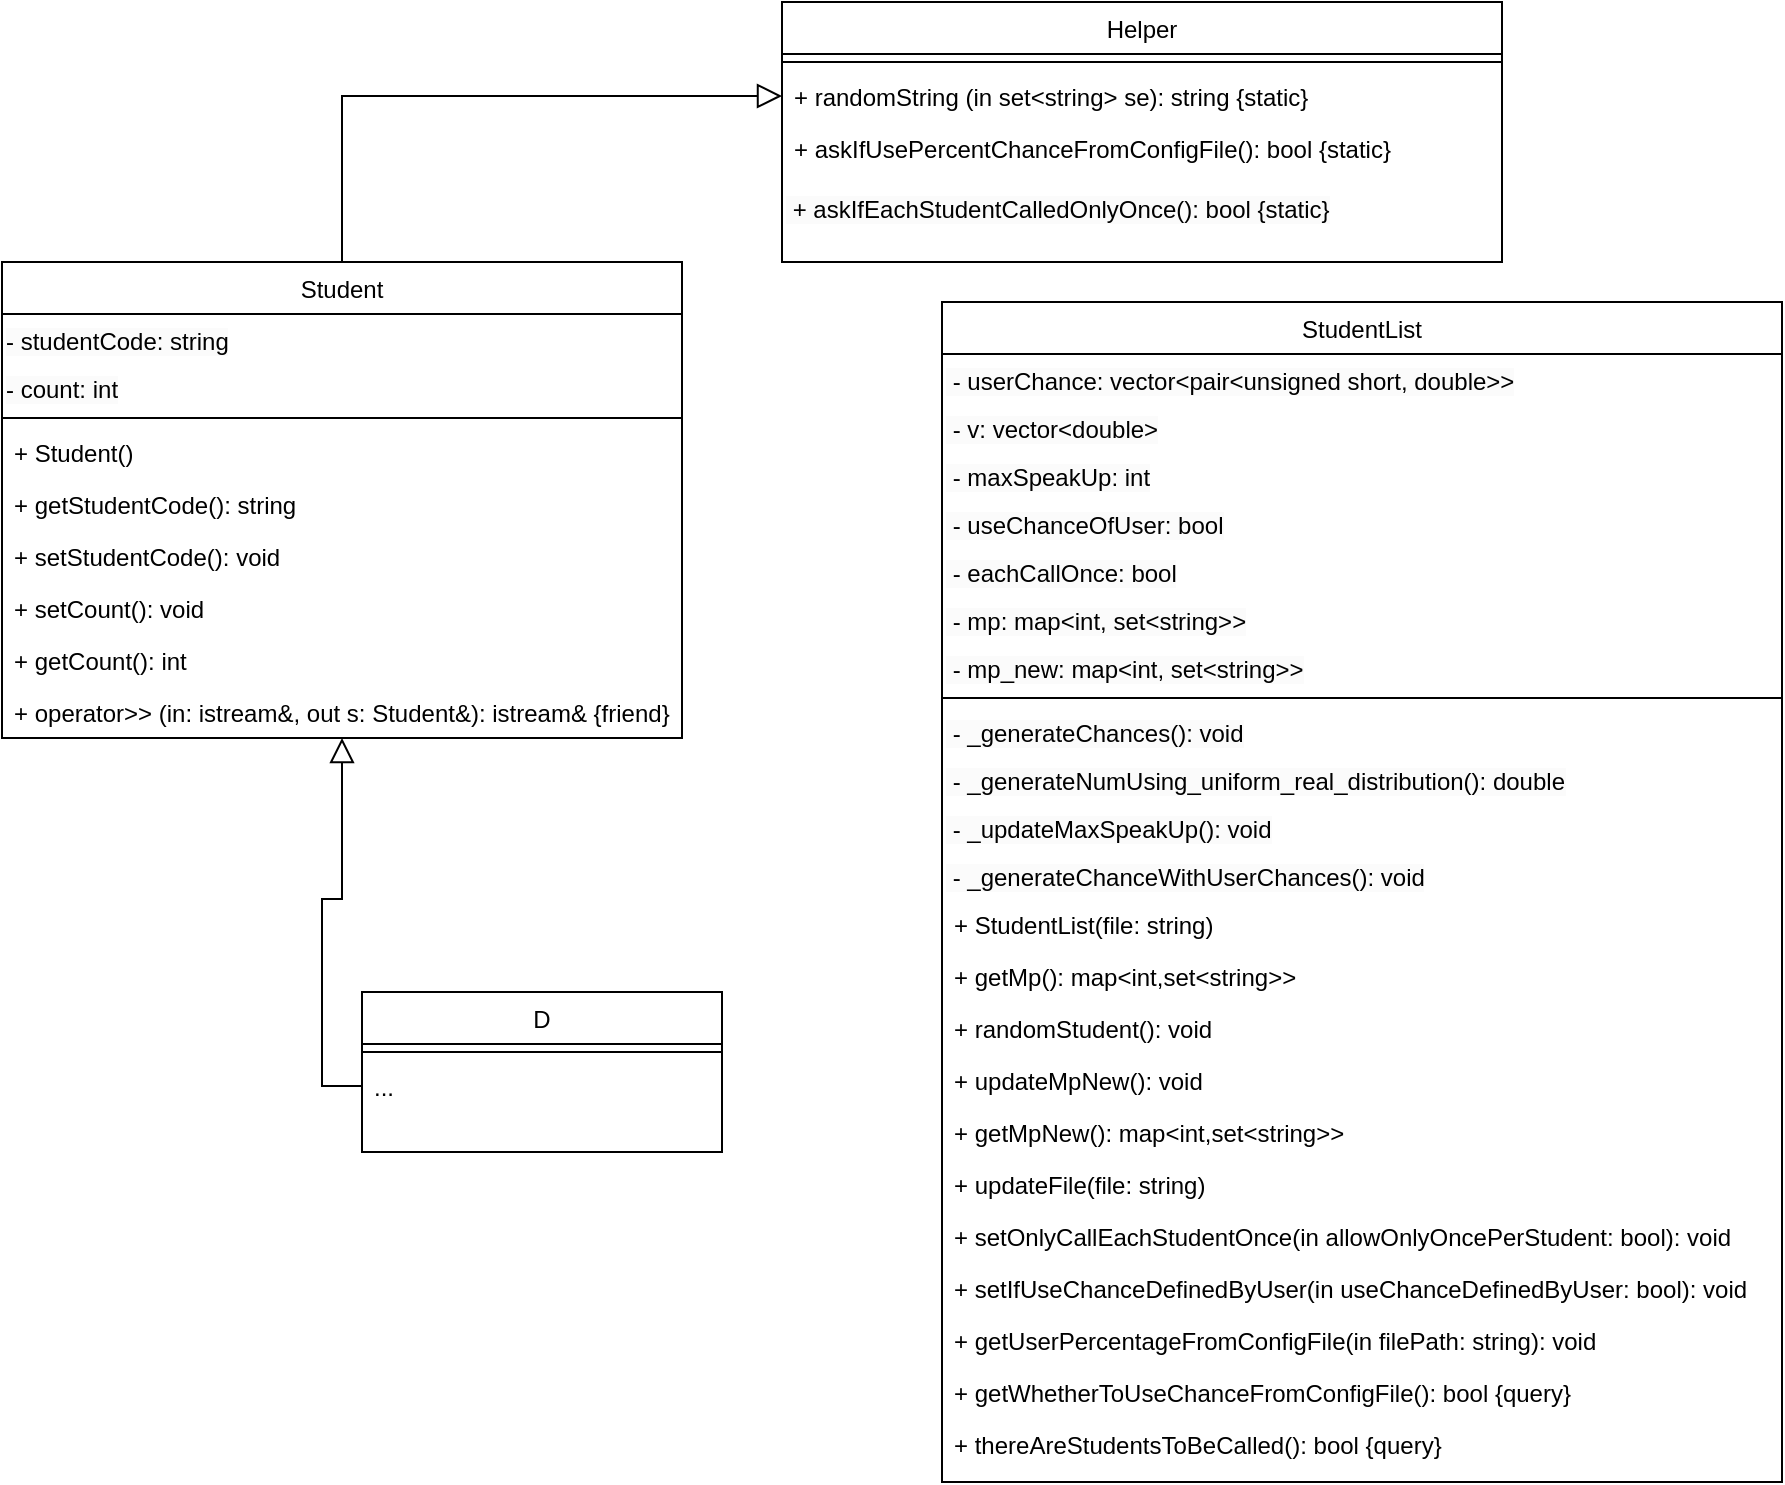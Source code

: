 <mxfile version="24.2.5" type="github">
  <diagram id="C5RBs43oDa-KdzZeNtuy" name="Page-1">
    <mxGraphModel dx="1869" dy="535" grid="1" gridSize="10" guides="1" tooltips="1" connect="1" arrows="1" fold="1" page="1" pageScale="1" pageWidth="827" pageHeight="1169" math="0" shadow="0">
      <root>
        <mxCell id="WIyWlLk6GJQsqaUBKTNV-0" />
        <mxCell id="WIyWlLk6GJQsqaUBKTNV-1" parent="WIyWlLk6GJQsqaUBKTNV-0" />
        <mxCell id="zkfFHV4jXpPFQw0GAbJ--0" value="Helper" style="swimlane;fontStyle=0;align=center;verticalAlign=top;childLayout=stackLayout;horizontal=1;startSize=26;horizontalStack=0;resizeParent=1;resizeLast=0;collapsible=1;marginBottom=0;rounded=0;shadow=0;strokeWidth=1;" parent="WIyWlLk6GJQsqaUBKTNV-1" vertex="1">
          <mxGeometry x="250" y="50" width="360" height="130" as="geometry">
            <mxRectangle x="220" y="120" width="160" height="26" as="alternateBounds" />
          </mxGeometry>
        </mxCell>
        <mxCell id="zkfFHV4jXpPFQw0GAbJ--4" value="" style="line;html=1;strokeWidth=1;align=left;verticalAlign=middle;spacingTop=-1;spacingLeft=3;spacingRight=3;rotatable=0;labelPosition=right;points=[];portConstraint=eastwest;" parent="zkfFHV4jXpPFQw0GAbJ--0" vertex="1">
          <mxGeometry y="26" width="360" height="8" as="geometry" />
        </mxCell>
        <mxCell id="zkfFHV4jXpPFQw0GAbJ--5" value="+ randomString (in set&lt;string&gt; se): string {static}" style="text;align=left;verticalAlign=top;spacingLeft=4;spacingRight=4;overflow=hidden;rotatable=0;points=[[0,0.5],[1,0.5]];portConstraint=eastwest;" parent="zkfFHV4jXpPFQw0GAbJ--0" vertex="1">
          <mxGeometry y="34" width="360" height="26" as="geometry" />
        </mxCell>
        <mxCell id="N-nAm3pmaitzlD8g2khc-0" value="+ askIfUsePercentChanceFromConfigFile(): bool {static}" style="text;align=left;verticalAlign=top;spacingLeft=4;spacingRight=4;overflow=hidden;rotatable=0;points=[[0,0.5],[1,0.5]];portConstraint=eastwest;" parent="zkfFHV4jXpPFQw0GAbJ--0" vertex="1">
          <mxGeometry y="60" width="360" height="30" as="geometry" />
        </mxCell>
        <mxCell id="k-ajEF0ayGevOZXygwuD-0" value="&lt;span style=&quot;color: rgb(0, 0, 0); font-family: Helvetica; font-size: 12px; font-style: normal; font-variant-ligatures: normal; font-variant-caps: normal; font-weight: 400; letter-spacing: normal; orphans: 2; text-align: left; text-indent: 0px; text-transform: none; widows: 2; word-spacing: 0px; -webkit-text-stroke-width: 0px; white-space: nowrap; background-color: rgb(251, 251, 251); text-decoration-thickness: initial; text-decoration-style: initial; text-decoration-color: initial; display: inline !important; float: none;&quot;&gt;&amp;nbsp;+ askIfEachStudentCalledOnlyOnce(): bool {static}&lt;/span&gt;" style="text;whiteSpace=wrap;html=1;" vertex="1" parent="zkfFHV4jXpPFQw0GAbJ--0">
          <mxGeometry y="90" width="360" height="30" as="geometry" />
        </mxCell>
        <mxCell id="N-nAm3pmaitzlD8g2khc-4" style="edgeStyle=orthogonalEdgeStyle;rounded=0;orthogonalLoop=1;jettySize=auto;html=1;endArrow=block;endFill=0;endSize=10;startSize=11;exitX=0.5;exitY=0;exitDx=0;exitDy=0;entryX=0;entryY=0.5;entryDx=0;entryDy=0;" parent="WIyWlLk6GJQsqaUBKTNV-1" source="N-nAm3pmaitzlD8g2khc-1" target="zkfFHV4jXpPFQw0GAbJ--5" edge="1">
          <mxGeometry relative="1" as="geometry" />
        </mxCell>
        <mxCell id="N-nAm3pmaitzlD8g2khc-1" value="Student" style="swimlane;fontStyle=0;align=center;verticalAlign=top;childLayout=stackLayout;horizontal=1;startSize=26;horizontalStack=0;resizeParent=1;resizeLast=0;collapsible=1;marginBottom=0;rounded=0;shadow=0;strokeWidth=1;" parent="WIyWlLk6GJQsqaUBKTNV-1" vertex="1">
          <mxGeometry x="-140" y="180" width="340" height="238" as="geometry">
            <mxRectangle x="220" y="120" width="160" height="26" as="alternateBounds" />
          </mxGeometry>
        </mxCell>
        <mxCell id="k-ajEF0ayGevOZXygwuD-2" value="&lt;span style=&quot;color: rgb(0, 0, 0); font-family: Helvetica; font-size: 12px; font-style: normal; font-variant-ligatures: normal; font-variant-caps: normal; font-weight: 400; letter-spacing: normal; orphans: 2; text-align: left; text-indent: 0px; text-transform: none; widows: 2; word-spacing: 0px; -webkit-text-stroke-width: 0px; white-space: nowrap; background-color: rgb(251, 251, 251); text-decoration-thickness: initial; text-decoration-style: initial; text-decoration-color: initial; display: inline !important; float: none;&quot;&gt;- studentCode: string&lt;/span&gt;" style="text;whiteSpace=wrap;html=1;" vertex="1" parent="N-nAm3pmaitzlD8g2khc-1">
          <mxGeometry y="26" width="340" height="24" as="geometry" />
        </mxCell>
        <mxCell id="k-ajEF0ayGevOZXygwuD-3" value="&lt;span style=&quot;color: rgb(0, 0, 0); font-family: Helvetica; font-size: 12px; font-style: normal; font-variant-ligatures: normal; font-variant-caps: normal; font-weight: 400; letter-spacing: normal; orphans: 2; text-align: left; text-indent: 0px; text-transform: none; widows: 2; word-spacing: 0px; -webkit-text-stroke-width: 0px; white-space: nowrap; background-color: rgb(251, 251, 251); text-decoration-thickness: initial; text-decoration-style: initial; text-decoration-color: initial; display: inline !important; float: none;&quot;&gt;- count: int&lt;/span&gt;" style="text;whiteSpace=wrap;html=1;" vertex="1" parent="N-nAm3pmaitzlD8g2khc-1">
          <mxGeometry y="50" width="340" height="24" as="geometry" />
        </mxCell>
        <mxCell id="N-nAm3pmaitzlD8g2khc-2" value="" style="line;html=1;strokeWidth=1;align=left;verticalAlign=middle;spacingTop=-1;spacingLeft=3;spacingRight=3;rotatable=0;labelPosition=right;points=[];portConstraint=eastwest;" parent="N-nAm3pmaitzlD8g2khc-1" vertex="1">
          <mxGeometry y="74" width="340" height="8" as="geometry" />
        </mxCell>
        <mxCell id="N-nAm3pmaitzlD8g2khc-3" value="+ Student()" style="text;align=left;verticalAlign=top;spacingLeft=4;spacingRight=4;overflow=hidden;rotatable=0;points=[[0,0.5],[1,0.5]];portConstraint=eastwest;" parent="N-nAm3pmaitzlD8g2khc-1" vertex="1">
          <mxGeometry y="82" width="340" height="26" as="geometry" />
        </mxCell>
        <mxCell id="k-ajEF0ayGevOZXygwuD-5" value="+ getStudentCode(): string" style="text;align=left;verticalAlign=top;spacingLeft=4;spacingRight=4;overflow=hidden;rotatable=0;points=[[0,0.5],[1,0.5]];portConstraint=eastwest;" vertex="1" parent="N-nAm3pmaitzlD8g2khc-1">
          <mxGeometry y="108" width="340" height="26" as="geometry" />
        </mxCell>
        <mxCell id="k-ajEF0ayGevOZXygwuD-7" value="+ setStudentCode(): void" style="text;align=left;verticalAlign=top;spacingLeft=4;spacingRight=4;overflow=hidden;rotatable=0;points=[[0,0.5],[1,0.5]];portConstraint=eastwest;" vertex="1" parent="N-nAm3pmaitzlD8g2khc-1">
          <mxGeometry y="134" width="340" height="26" as="geometry" />
        </mxCell>
        <mxCell id="k-ajEF0ayGevOZXygwuD-8" value="+ setCount(): void" style="text;align=left;verticalAlign=top;spacingLeft=4;spacingRight=4;overflow=hidden;rotatable=0;points=[[0,0.5],[1,0.5]];portConstraint=eastwest;" vertex="1" parent="N-nAm3pmaitzlD8g2khc-1">
          <mxGeometry y="160" width="340" height="26" as="geometry" />
        </mxCell>
        <mxCell id="k-ajEF0ayGevOZXygwuD-6" value="+ getCount(): int" style="text;align=left;verticalAlign=top;spacingLeft=4;spacingRight=4;overflow=hidden;rotatable=0;points=[[0,0.5],[1,0.5]];portConstraint=eastwest;" vertex="1" parent="N-nAm3pmaitzlD8g2khc-1">
          <mxGeometry y="186" width="340" height="26" as="geometry" />
        </mxCell>
        <mxCell id="k-ajEF0ayGevOZXygwuD-4" value="+ operator&gt;&gt; (in: istream&amp;, out s: Student&amp;): istream&amp; {friend}" style="text;align=left;verticalAlign=top;spacingLeft=4;spacingRight=4;overflow=hidden;rotatable=0;points=[[0,0.5],[1,0.5]];portConstraint=eastwest;" vertex="1" parent="N-nAm3pmaitzlD8g2khc-1">
          <mxGeometry y="212" width="340" height="26" as="geometry" />
        </mxCell>
        <mxCell id="N-nAm3pmaitzlD8g2khc-5" value="D" style="swimlane;fontStyle=0;align=center;verticalAlign=top;childLayout=stackLayout;horizontal=1;startSize=26;horizontalStack=0;resizeParent=1;resizeLast=0;collapsible=1;marginBottom=0;rounded=0;shadow=0;strokeWidth=1;" parent="WIyWlLk6GJQsqaUBKTNV-1" vertex="1">
          <mxGeometry x="40" y="545" width="180" height="80" as="geometry">
            <mxRectangle x="220" y="120" width="160" height="26" as="alternateBounds" />
          </mxGeometry>
        </mxCell>
        <mxCell id="N-nAm3pmaitzlD8g2khc-6" value="" style="line;html=1;strokeWidth=1;align=left;verticalAlign=middle;spacingTop=-1;spacingLeft=3;spacingRight=3;rotatable=0;labelPosition=right;points=[];portConstraint=eastwest;" parent="N-nAm3pmaitzlD8g2khc-5" vertex="1">
          <mxGeometry y="26" width="180" height="8" as="geometry" />
        </mxCell>
        <mxCell id="N-nAm3pmaitzlD8g2khc-7" value="..." style="text;align=left;verticalAlign=top;spacingLeft=4;spacingRight=4;overflow=hidden;rotatable=0;points=[[0,0.5],[1,0.5]];portConstraint=eastwest;" parent="N-nAm3pmaitzlD8g2khc-5" vertex="1">
          <mxGeometry y="34" width="180" height="26" as="geometry" />
        </mxCell>
        <mxCell id="N-nAm3pmaitzlD8g2khc-10" style="edgeStyle=orthogonalEdgeStyle;rounded=0;orthogonalLoop=1;jettySize=auto;html=1;entryX=0.5;entryY=1;entryDx=0;entryDy=0;startSize=11;endSize=10;endArrow=block;endFill=0;" parent="WIyWlLk6GJQsqaUBKTNV-1" source="N-nAm3pmaitzlD8g2khc-7" target="N-nAm3pmaitzlD8g2khc-1" edge="1">
          <mxGeometry relative="1" as="geometry" />
        </mxCell>
        <mxCell id="k-ajEF0ayGevOZXygwuD-9" value="StudentList" style="swimlane;fontStyle=0;align=center;verticalAlign=top;childLayout=stackLayout;horizontal=1;startSize=26;horizontalStack=0;resizeParent=1;resizeLast=0;collapsible=1;marginBottom=0;rounded=0;shadow=0;strokeWidth=1;" vertex="1" parent="WIyWlLk6GJQsqaUBKTNV-1">
          <mxGeometry x="330" y="200" width="420" height="590" as="geometry">
            <mxRectangle x="220" y="120" width="160" height="26" as="alternateBounds" />
          </mxGeometry>
        </mxCell>
        <mxCell id="k-ajEF0ayGevOZXygwuD-24" value="&lt;span style=&quot;color: rgb(0, 0, 0); font-family: Helvetica; font-size: 12px; font-style: normal; font-variant-ligatures: normal; font-variant-caps: normal; font-weight: 400; letter-spacing: normal; orphans: 2; text-align: left; text-indent: 0px; text-transform: none; widows: 2; word-spacing: 0px; -webkit-text-stroke-width: 0px; white-space: nowrap; background-color: rgb(251, 251, 251); text-decoration-thickness: initial; text-decoration-style: initial; text-decoration-color: initial; display: inline !important; float: none;&quot;&gt;&amp;nbsp;- userChance: vector&amp;lt;pair&amp;lt;unsigned short, double&amp;gt;&amp;gt;&lt;/span&gt;" style="text;whiteSpace=wrap;html=1;" vertex="1" parent="k-ajEF0ayGevOZXygwuD-9">
          <mxGeometry y="26" width="420" height="24" as="geometry" />
        </mxCell>
        <mxCell id="k-ajEF0ayGevOZXygwuD-23" value="&lt;span style=&quot;color: rgb(0, 0, 0); font-family: Helvetica; font-size: 12px; font-style: normal; font-variant-ligatures: normal; font-variant-caps: normal; font-weight: 400; letter-spacing: normal; orphans: 2; text-align: left; text-indent: 0px; text-transform: none; widows: 2; word-spacing: 0px; -webkit-text-stroke-width: 0px; white-space: nowrap; background-color: rgb(251, 251, 251); text-decoration-thickness: initial; text-decoration-style: initial; text-decoration-color: initial; display: inline !important; float: none;&quot;&gt;&amp;nbsp;- v: vector&amp;lt;double&amp;gt;&lt;/span&gt;" style="text;whiteSpace=wrap;html=1;" vertex="1" parent="k-ajEF0ayGevOZXygwuD-9">
          <mxGeometry y="50" width="420" height="24" as="geometry" />
        </mxCell>
        <mxCell id="k-ajEF0ayGevOZXygwuD-22" value="&lt;span style=&quot;color: rgb(0, 0, 0); font-family: Helvetica; font-size: 12px; font-style: normal; font-variant-ligatures: normal; font-variant-caps: normal; font-weight: 400; letter-spacing: normal; orphans: 2; text-align: left; text-indent: 0px; text-transform: none; widows: 2; word-spacing: 0px; -webkit-text-stroke-width: 0px; white-space: nowrap; background-color: rgb(251, 251, 251); text-decoration-thickness: initial; text-decoration-style: initial; text-decoration-color: initial; display: inline !important; float: none;&quot;&gt;&amp;nbsp;- maxSpeakUp: int&lt;/span&gt;" style="text;whiteSpace=wrap;html=1;" vertex="1" parent="k-ajEF0ayGevOZXygwuD-9">
          <mxGeometry y="74" width="420" height="24" as="geometry" />
        </mxCell>
        <mxCell id="k-ajEF0ayGevOZXygwuD-21" value="&lt;span style=&quot;color: rgb(0, 0, 0); font-family: Helvetica; font-size: 12px; font-style: normal; font-variant-ligatures: normal; font-variant-caps: normal; font-weight: 400; letter-spacing: normal; orphans: 2; text-align: left; text-indent: 0px; text-transform: none; widows: 2; word-spacing: 0px; -webkit-text-stroke-width: 0px; white-space: nowrap; background-color: rgb(251, 251, 251); text-decoration-thickness: initial; text-decoration-style: initial; text-decoration-color: initial; display: inline !important; float: none;&quot;&gt;&amp;nbsp;- useChanceOfUser: bool&lt;/span&gt;" style="text;whiteSpace=wrap;html=1;" vertex="1" parent="k-ajEF0ayGevOZXygwuD-9">
          <mxGeometry y="98" width="420" height="24" as="geometry" />
        </mxCell>
        <mxCell id="k-ajEF0ayGevOZXygwuD-20" value="&lt;span style=&quot;color: rgb(0, 0, 0); font-family: Helvetica; font-size: 12px; font-style: normal; font-variant-ligatures: normal; font-variant-caps: normal; font-weight: 400; letter-spacing: normal; orphans: 2; text-align: left; text-indent: 0px; text-transform: none; widows: 2; word-spacing: 0px; -webkit-text-stroke-width: 0px; white-space: nowrap; background-color: rgb(251, 251, 251); text-decoration-thickness: initial; text-decoration-style: initial; text-decoration-color: initial; display: inline !important; float: none;&quot;&gt;&amp;nbsp;- eachCallOnce: bool&lt;/span&gt;" style="text;whiteSpace=wrap;html=1;" vertex="1" parent="k-ajEF0ayGevOZXygwuD-9">
          <mxGeometry y="122" width="420" height="24" as="geometry" />
        </mxCell>
        <mxCell id="k-ajEF0ayGevOZXygwuD-19" value="&lt;span style=&quot;color: rgb(0, 0, 0); font-family: Helvetica; font-size: 12px; font-style: normal; font-variant-ligatures: normal; font-variant-caps: normal; font-weight: 400; letter-spacing: normal; orphans: 2; text-align: left; text-indent: 0px; text-transform: none; widows: 2; word-spacing: 0px; -webkit-text-stroke-width: 0px; white-space: nowrap; background-color: rgb(251, 251, 251); text-decoration-thickness: initial; text-decoration-style: initial; text-decoration-color: initial; display: inline !important; float: none;&quot;&gt;&amp;nbsp;- mp: map&amp;lt;int, set&amp;lt;string&amp;gt;&amp;gt;&lt;/span&gt;" style="text;whiteSpace=wrap;html=1;" vertex="1" parent="k-ajEF0ayGevOZXygwuD-9">
          <mxGeometry y="146" width="420" height="24" as="geometry" />
        </mxCell>
        <mxCell id="k-ajEF0ayGevOZXygwuD-11" value="&lt;span style=&quot;color: rgb(0, 0, 0); font-family: Helvetica; font-size: 12px; font-style: normal; font-variant-ligatures: normal; font-variant-caps: normal; font-weight: 400; letter-spacing: normal; orphans: 2; text-align: left; text-indent: 0px; text-transform: none; widows: 2; word-spacing: 0px; -webkit-text-stroke-width: 0px; white-space: nowrap; background-color: rgb(251, 251, 251); text-decoration-thickness: initial; text-decoration-style: initial; text-decoration-color: initial; display: inline !important; float: none;&quot;&gt;&amp;nbsp;- mp_new: map&amp;lt;int, set&amp;lt;string&amp;gt;&amp;gt;&lt;/span&gt;" style="text;whiteSpace=wrap;html=1;" vertex="1" parent="k-ajEF0ayGevOZXygwuD-9">
          <mxGeometry y="170" width="420" height="24" as="geometry" />
        </mxCell>
        <mxCell id="k-ajEF0ayGevOZXygwuD-12" value="" style="line;html=1;strokeWidth=1;align=left;verticalAlign=middle;spacingTop=-1;spacingLeft=3;spacingRight=3;rotatable=0;labelPosition=right;points=[];portConstraint=eastwest;" vertex="1" parent="k-ajEF0ayGevOZXygwuD-9">
          <mxGeometry y="194" width="420" height="8" as="geometry" />
        </mxCell>
        <mxCell id="k-ajEF0ayGevOZXygwuD-28" value="&lt;span style=&quot;color: rgb(0, 0, 0); font-family: Helvetica; font-size: 12px; font-style: normal; font-variant-ligatures: normal; font-variant-caps: normal; font-weight: 400; letter-spacing: normal; orphans: 2; text-align: left; text-indent: 0px; text-transform: none; widows: 2; word-spacing: 0px; -webkit-text-stroke-width: 0px; white-space: nowrap; background-color: rgb(251, 251, 251); text-decoration-thickness: initial; text-decoration-style: initial; text-decoration-color: initial; display: inline !important; float: none;&quot;&gt;&amp;nbsp;- _generateChances(): void&lt;/span&gt;" style="text;whiteSpace=wrap;html=1;" vertex="1" parent="k-ajEF0ayGevOZXygwuD-9">
          <mxGeometry y="202" width="420" height="24" as="geometry" />
        </mxCell>
        <mxCell id="k-ajEF0ayGevOZXygwuD-31" value="&lt;span style=&quot;color: rgb(0, 0, 0); font-family: Helvetica; font-size: 12px; font-style: normal; font-variant-ligatures: normal; font-variant-caps: normal; font-weight: 400; letter-spacing: normal; orphans: 2; text-align: left; text-indent: 0px; text-transform: none; widows: 2; word-spacing: 0px; -webkit-text-stroke-width: 0px; white-space: nowrap; background-color: rgb(251, 251, 251); text-decoration-thickness: initial; text-decoration-style: initial; text-decoration-color: initial; display: inline !important; float: none;&quot;&gt;&amp;nbsp;- _generateNumUsing_uniform_real_distribution(): double&lt;/span&gt;" style="text;whiteSpace=wrap;html=1;" vertex="1" parent="k-ajEF0ayGevOZXygwuD-9">
          <mxGeometry y="226" width="420" height="24" as="geometry" />
        </mxCell>
        <mxCell id="k-ajEF0ayGevOZXygwuD-30" value="&lt;span style=&quot;color: rgb(0, 0, 0); font-family: Helvetica; font-size: 12px; font-style: normal; font-variant-ligatures: normal; font-variant-caps: normal; font-weight: 400; letter-spacing: normal; orphans: 2; text-align: left; text-indent: 0px; text-transform: none; widows: 2; word-spacing: 0px; -webkit-text-stroke-width: 0px; white-space: nowrap; background-color: rgb(251, 251, 251); text-decoration-thickness: initial; text-decoration-style: initial; text-decoration-color: initial; display: inline !important; float: none;&quot;&gt;&amp;nbsp;- _updateMaxSpeakUp(): void&lt;/span&gt;" style="text;whiteSpace=wrap;html=1;" vertex="1" parent="k-ajEF0ayGevOZXygwuD-9">
          <mxGeometry y="250" width="420" height="24" as="geometry" />
        </mxCell>
        <mxCell id="k-ajEF0ayGevOZXygwuD-29" value="&lt;span style=&quot;color: rgb(0, 0, 0); font-family: Helvetica; font-size: 12px; font-style: normal; font-variant-ligatures: normal; font-variant-caps: normal; font-weight: 400; letter-spacing: normal; orphans: 2; text-align: left; text-indent: 0px; text-transform: none; widows: 2; word-spacing: 0px; -webkit-text-stroke-width: 0px; white-space: nowrap; background-color: rgb(251, 251, 251); text-decoration-thickness: initial; text-decoration-style: initial; text-decoration-color: initial; display: inline !important; float: none;&quot;&gt;&amp;nbsp;- _generateChanceWithUserChances(): void&lt;/span&gt;" style="text;whiteSpace=wrap;html=1;" vertex="1" parent="k-ajEF0ayGevOZXygwuD-9">
          <mxGeometry y="274" width="420" height="24" as="geometry" />
        </mxCell>
        <mxCell id="k-ajEF0ayGevOZXygwuD-13" value="+ StudentList(file: string)" style="text;align=left;verticalAlign=top;spacingLeft=4;spacingRight=4;overflow=hidden;rotatable=0;points=[[0,0.5],[1,0.5]];portConstraint=eastwest;" vertex="1" parent="k-ajEF0ayGevOZXygwuD-9">
          <mxGeometry y="298" width="420" height="26" as="geometry" />
        </mxCell>
        <mxCell id="k-ajEF0ayGevOZXygwuD-14" value="+ getMp(): map&lt;int,set&lt;string&gt;&gt;" style="text;align=left;verticalAlign=top;spacingLeft=4;spacingRight=4;overflow=hidden;rotatable=0;points=[[0,0.5],[1,0.5]];portConstraint=eastwest;" vertex="1" parent="k-ajEF0ayGevOZXygwuD-9">
          <mxGeometry y="324" width="420" height="26" as="geometry" />
        </mxCell>
        <mxCell id="k-ajEF0ayGevOZXygwuD-15" value="+ randomStudent(): void" style="text;align=left;verticalAlign=top;spacingLeft=4;spacingRight=4;overflow=hidden;rotatable=0;points=[[0,0.5],[1,0.5]];portConstraint=eastwest;" vertex="1" parent="k-ajEF0ayGevOZXygwuD-9">
          <mxGeometry y="350" width="420" height="26" as="geometry" />
        </mxCell>
        <mxCell id="k-ajEF0ayGevOZXygwuD-16" value="+ updateMpNew(): void" style="text;align=left;verticalAlign=top;spacingLeft=4;spacingRight=4;overflow=hidden;rotatable=0;points=[[0,0.5],[1,0.5]];portConstraint=eastwest;" vertex="1" parent="k-ajEF0ayGevOZXygwuD-9">
          <mxGeometry y="376" width="420" height="26" as="geometry" />
        </mxCell>
        <mxCell id="k-ajEF0ayGevOZXygwuD-17" value="+ getMpNew(): map&lt;int,set&lt;string&gt;&gt;" style="text;align=left;verticalAlign=top;spacingLeft=4;spacingRight=4;overflow=hidden;rotatable=0;points=[[0,0.5],[1,0.5]];portConstraint=eastwest;" vertex="1" parent="k-ajEF0ayGevOZXygwuD-9">
          <mxGeometry y="402" width="420" height="26" as="geometry" />
        </mxCell>
        <mxCell id="k-ajEF0ayGevOZXygwuD-18" value="+ updateFile(file: string)    " style="text;align=left;verticalAlign=top;spacingLeft=4;spacingRight=4;overflow=hidden;rotatable=0;points=[[0,0.5],[1,0.5]];portConstraint=eastwest;" vertex="1" parent="k-ajEF0ayGevOZXygwuD-9">
          <mxGeometry y="428" width="420" height="26" as="geometry" />
        </mxCell>
        <mxCell id="k-ajEF0ayGevOZXygwuD-32" value="+ setOnlyCallEachStudentOnce(in allowOnlyOncePerStudent: bool): void" style="text;align=left;verticalAlign=top;spacingLeft=4;spacingRight=4;overflow=hidden;rotatable=0;points=[[0,0.5],[1,0.5]];portConstraint=eastwest;" vertex="1" parent="k-ajEF0ayGevOZXygwuD-9">
          <mxGeometry y="454" width="420" height="26" as="geometry" />
        </mxCell>
        <mxCell id="k-ajEF0ayGevOZXygwuD-33" value="+ setIfUseChanceDefinedByUser(in useChanceDefinedByUser: bool): void" style="text;align=left;verticalAlign=top;spacingLeft=4;spacingRight=4;overflow=hidden;rotatable=0;points=[[0,0.5],[1,0.5]];portConstraint=eastwest;" vertex="1" parent="k-ajEF0ayGevOZXygwuD-9">
          <mxGeometry y="480" width="420" height="26" as="geometry" />
        </mxCell>
        <mxCell id="k-ajEF0ayGevOZXygwuD-34" value="+ getUserPercentageFromConfigFile(in filePath: string): void" style="text;align=left;verticalAlign=top;spacingLeft=4;spacingRight=4;overflow=hidden;rotatable=0;points=[[0,0.5],[1,0.5]];portConstraint=eastwest;" vertex="1" parent="k-ajEF0ayGevOZXygwuD-9">
          <mxGeometry y="506" width="420" height="26" as="geometry" />
        </mxCell>
        <mxCell id="k-ajEF0ayGevOZXygwuD-37" value="+ getWhetherToUseChanceFromConfigFile(): bool {query}" style="text;align=left;verticalAlign=top;spacingLeft=4;spacingRight=4;overflow=hidden;rotatable=0;points=[[0,0.5],[1,0.5]];portConstraint=eastwest;" vertex="1" parent="k-ajEF0ayGevOZXygwuD-9">
          <mxGeometry y="532" width="420" height="26" as="geometry" />
        </mxCell>
        <mxCell id="k-ajEF0ayGevOZXygwuD-40" value="+ thereAreStudentsToBeCalled(): bool {query}" style="text;align=left;verticalAlign=top;spacingLeft=4;spacingRight=4;overflow=hidden;rotatable=0;points=[[0,0.5],[1,0.5]];portConstraint=eastwest;" vertex="1" parent="k-ajEF0ayGevOZXygwuD-9">
          <mxGeometry y="558" width="420" height="26" as="geometry" />
        </mxCell>
      </root>
    </mxGraphModel>
  </diagram>
</mxfile>
